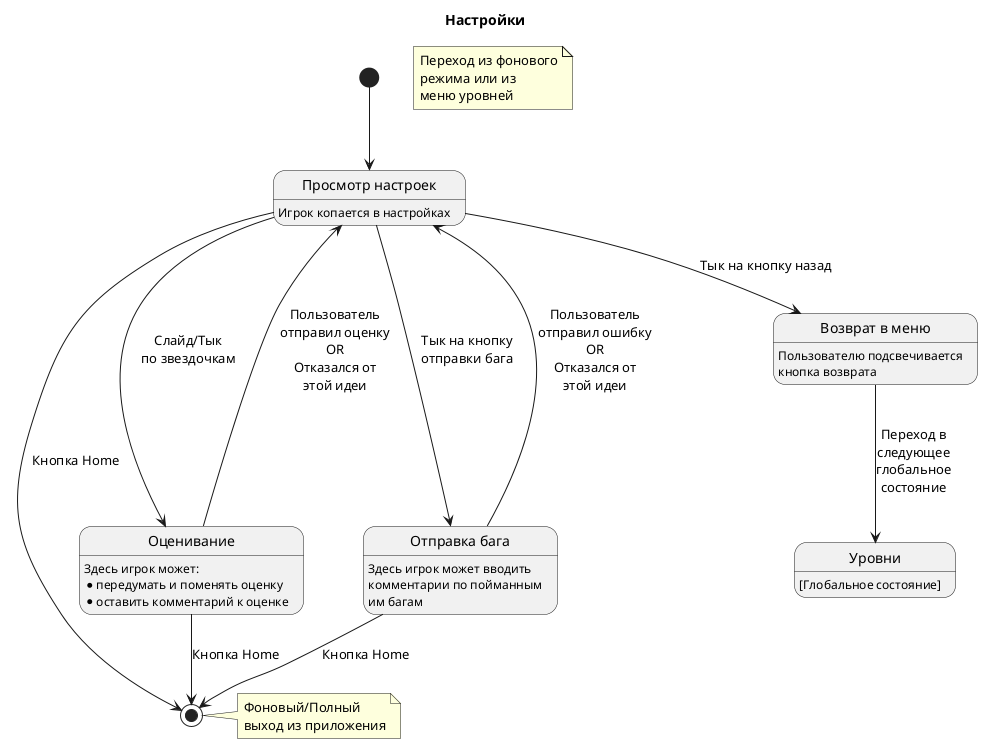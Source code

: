 @startuml

title Настройки

note "Переход из фонового\nрежима или из\nменю уровней" as n

[*] --> settings

settings ---> mark: Слайд/Тык\nпо звездочкам
settings ---> bug: Тык на кнопку\nотправки бага
settings --> back: Тык на кнопку назад
settings --> [*]: Кнопка Home

mark -up-> settings: Пользователь\nотправил оценку\nOR\nОтказался от\nэтой идеи
mark --> [*]: Кнопка Home

bug -up-> settings: Пользователь\nотправил ошибку\nOR\nОтказался от\nэтой идеи
bug --> [*]: Кнопка Home

note right
  Фоновый/Полный
  выход из приложения
end note

back --> levels: Переход в\nследующее\nглобальное\nсостояние

state bug as "Отправка бага": Здесь игрок может вводить\nкомментарии по пойманным\nим багам
state mark as "Оценивание": Здесь игрок может:\n* передумать и поменять оценку\n* оставить комментарий к оценке
state settings as "Просмотр настроек": Игрок копается в настройках
state back as "Возврат в меню": Пользователю подсвечивается\nкнопка возврата
state levels as "Уровни": [Глобальное состояние]

@enduml